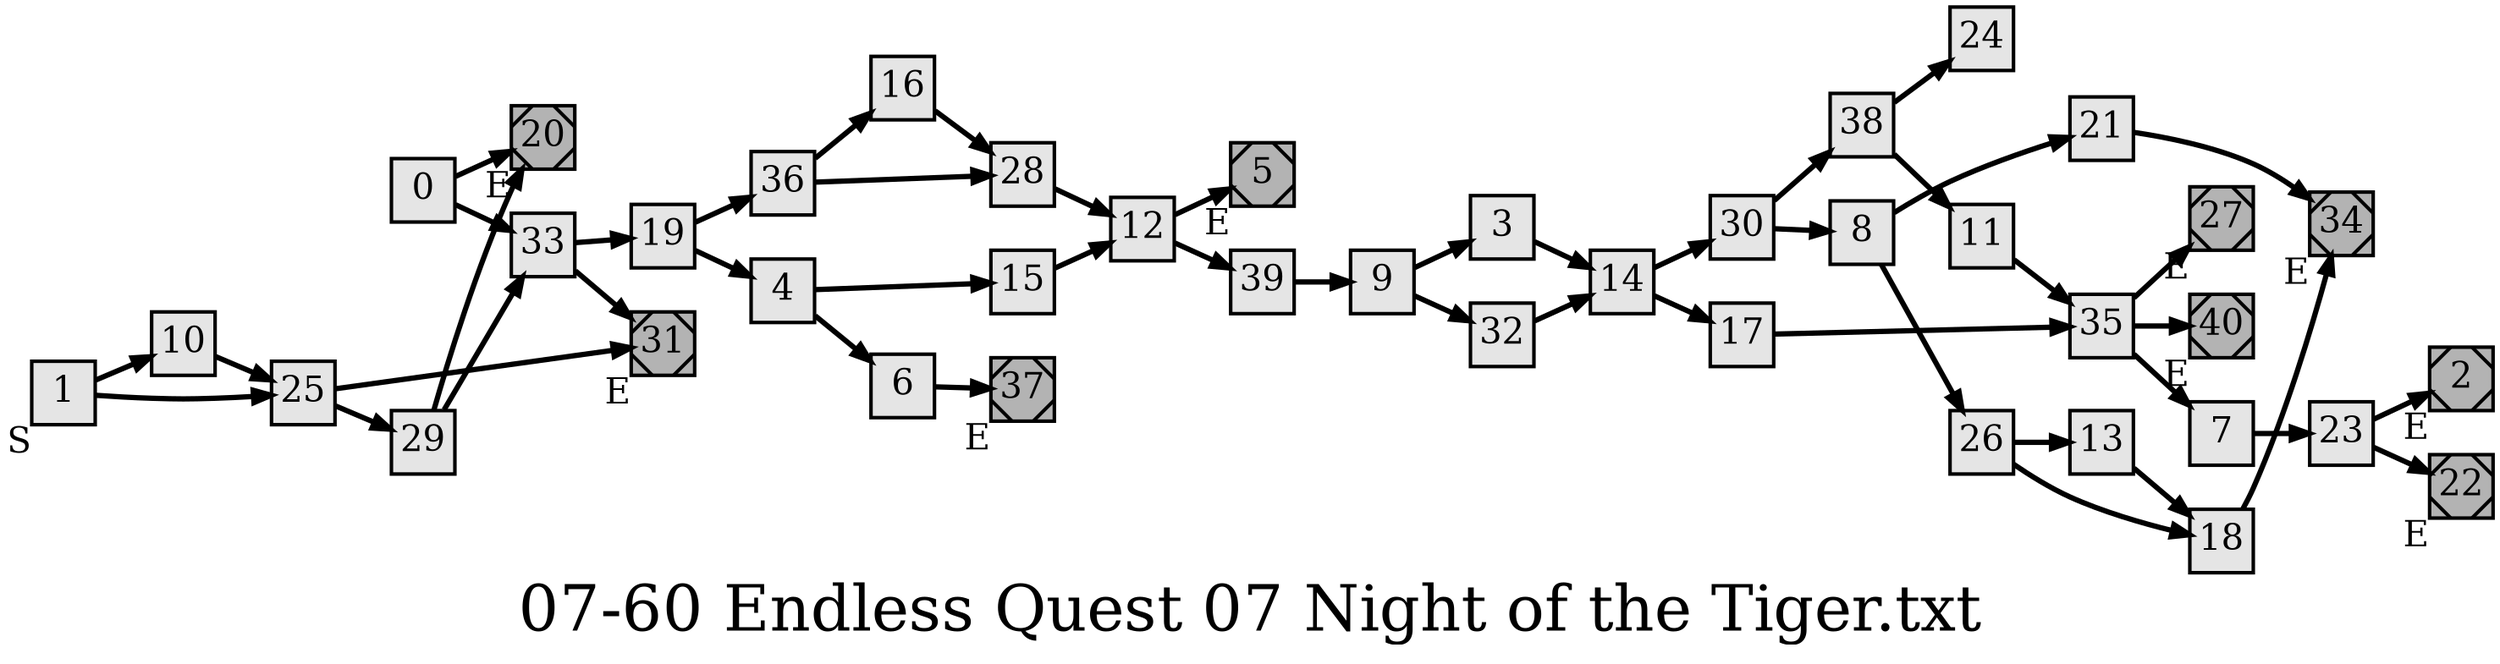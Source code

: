 digraph g{
  graph [ label="07-60 Endless Quest 07 Night of the Tiger.txt" rankdir=LR, ordering=out, fontsize=36, nodesep="0.35", ranksep="0.45"];
  node  [shape=rect, penwidth=2, fontsize=20, style=filled, fillcolor=grey90, margin="0,0", labelfloat=true, regular=true, fixedsize=true];
  edge  [labelfloat=true, penwidth=3, fontsize=12];
  0 -> 20;
  0 -> 33;
  1	[ xlabel="S" ];
  1 -> 10;
  1 -> 25;
  2	[ xlabel="E", shape=Msquare, fontsize=20, fillcolor=grey70 ];
  3 -> 14;
  4 -> 15;
  4 -> 6;
  5	[ xlabel="E", shape=Msquare, fontsize=20, fillcolor=grey70 ];
  6 -> 37;
  7 -> 23;
  8 -> 21;
  8 -> 26;
  9 -> 3;
  9 -> 32;
  10 -> 25;
  11 -> 35;
  12 -> 5;
  12 -> 39;
  13 -> 18;
  14 -> 30;
  14 -> 17;
  15 -> 12;
  16 -> 28;
  17 -> 35;
  18 -> 34;
  19 -> 36;
  19 -> 4;
  20	[ xlabel="E", shape=Msquare, fontsize=20, fillcolor=grey70 ];
  21 -> 34;
  22	[ xlabel="E", shape=Msquare, fontsize=20, fillcolor=grey70 ];
  23 -> 2;
  23 -> 22;
  25 -> 31;
  25 -> 29;
  26 -> 13;
  26 -> 18;
  27	[ xlabel="E", shape=Msquare, fontsize=20, fillcolor=grey70 ];
  28 -> 12;
  29 -> 20;
  29 -> 33;
  30 -> 38;
  30 -> 8;
  31	[ xlabel="E", shape=Msquare, fontsize=20, fillcolor=grey70 ];
  32 -> 14;
  33 -> 19;
  33 -> 31;
  34	[ xlabel="E", shape=Msquare, fontsize=20, fillcolor=grey70 ];
  35 -> 27;
  35 -> 7;
  35 -> 40;
  36 -> 16;
  36 -> 28;
  37	[ xlabel="E", shape=Msquare, fontsize=20, fillcolor=grey70 ];
  38 -> 11;
  38 -> 24;
  39 -> 9;
  40	[ xlabel="E", shape=Msquare, fontsize=20, fillcolor=grey70 ];
}

